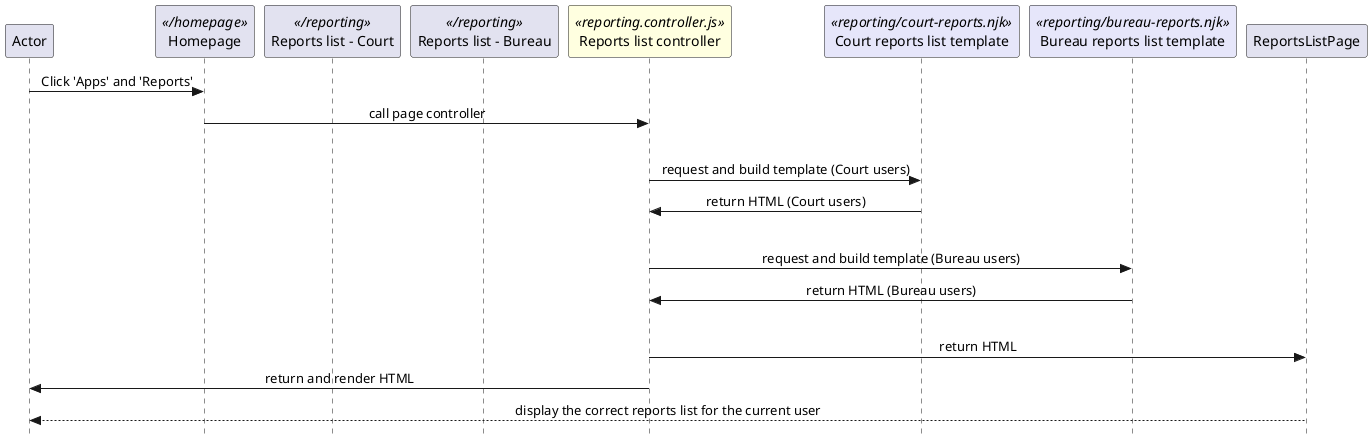 @startuml reports-list

skinparam Style strictuml 
skinparam SequenceMessageAlignment center

participant Actor

''' LOCAL ROUTING
participant "Homepage" as HomePage <</homepage>>
participant "Reports list - Court" as CourtReports <</reporting>>
participant "Reports list - Bureau" as BureauReports <</reporting>>

''' CONTROLLER AND REQUEST OBJECTS
participant "Reports list controller" as Controller <<reporting.controller.js>> #LightYellow

''' TEMPLATES
participant "Court reports list template" as CourtReportsTemplate <<reporting/court-reports.njk>> #lavender
participant "Bureau reports list template" as BureauReportsTemplate <<reporting/bureau-reports.njk>> #lavender

''' SELECT PAGE
Actor -> HomePage : Click 'Apps' and 'Reports'

' Select renderer
HomePage -> Controller : call page controller

|||
Controller -> CourtReportsTemplate : request and build template (Court users)
Controller <- CourtReportsTemplate : return HTML (Court users)
|||
Controller -> BureauReportsTemplate : request and build template (Bureau users)
Controller <- BureauReportsTemplate : return HTML (Bureau users)
|||

ReportsListPage <- Controller : return HTML
Actor <- Controller : return and render HTML

Actor <-- ReportsListPage : display the correct reports list for the current user